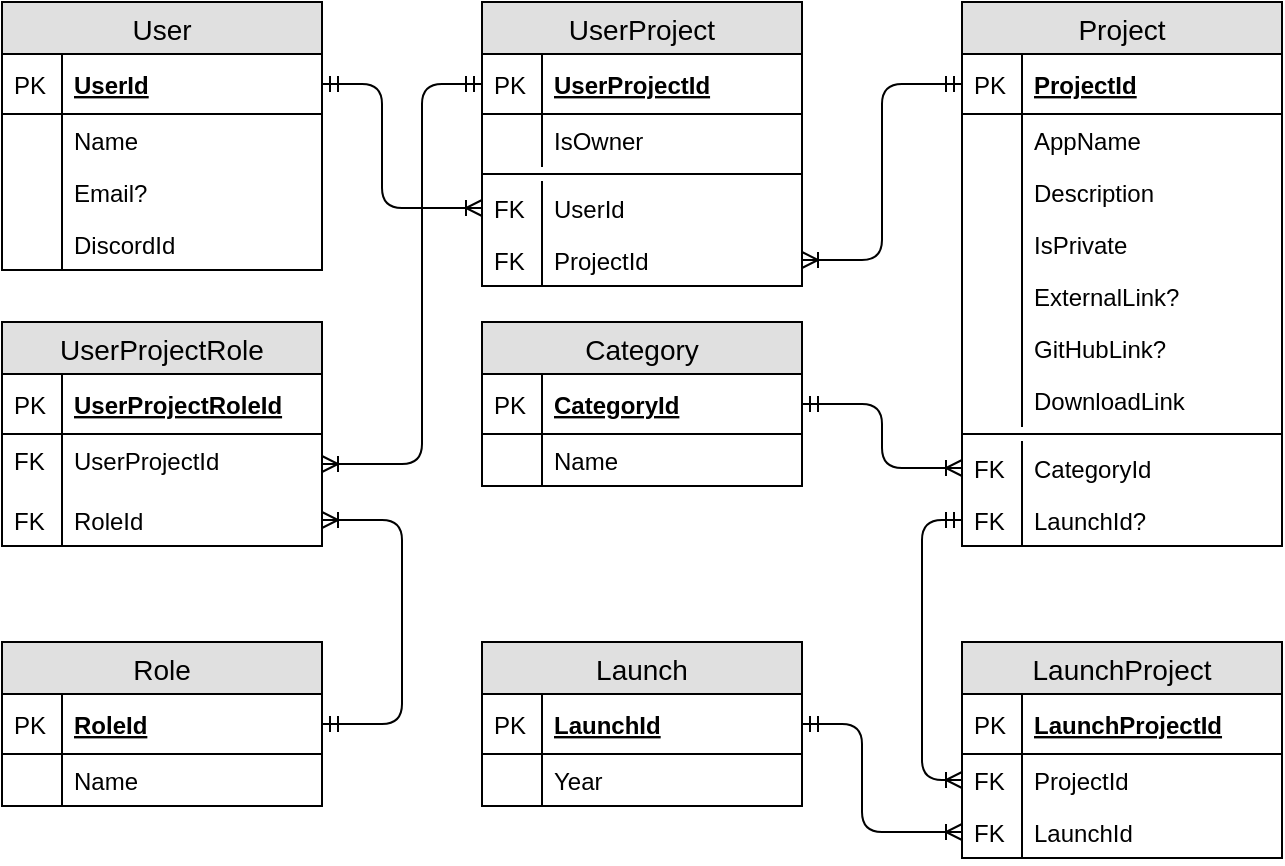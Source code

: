 <mxfile version="13.3.0" type="device"><diagram id="S75L87sROgywsJWuXNRx" name="Page-1"><mxGraphModel dx="776" dy="790" grid="1" gridSize="10" guides="1" tooltips="1" connect="1" arrows="1" fold="1" page="1" pageScale="1" pageWidth="850" pageHeight="1100" math="0" shadow="0"><root><mxCell id="0"/><mxCell id="1" parent="0"/><mxCell id="MVd8Eb10jxke9GbKIOrX-11" value="UserProject" style="swimlane;fontStyle=0;childLayout=stackLayout;horizontal=1;startSize=26;fillColor=#e0e0e0;horizontalStack=0;resizeParent=1;resizeParentMax=0;resizeLast=0;collapsible=1;marginBottom=0;swimlaneFillColor=#ffffff;align=center;fontSize=14;" parent="1" vertex="1"><mxGeometry x="280" y="40" width="160" height="142" as="geometry"/></mxCell><mxCell id="MVd8Eb10jxke9GbKIOrX-12" value="UserProjectId" style="shape=partialRectangle;top=0;left=0;right=0;bottom=1;align=left;verticalAlign=middle;fillColor=none;spacingLeft=34;spacingRight=4;overflow=hidden;rotatable=0;points=[[0,0.5],[1,0.5]];portConstraint=eastwest;dropTarget=0;fontStyle=5;fontSize=12;" parent="MVd8Eb10jxke9GbKIOrX-11" vertex="1"><mxGeometry y="26" width="160" height="30" as="geometry"/></mxCell><mxCell id="MVd8Eb10jxke9GbKIOrX-13" value="PK" style="shape=partialRectangle;top=0;left=0;bottom=0;fillColor=none;align=left;verticalAlign=middle;spacingLeft=4;spacingRight=4;overflow=hidden;rotatable=0;points=[];portConstraint=eastwest;part=1;fontSize=12;" parent="MVd8Eb10jxke9GbKIOrX-12" vertex="1" connectable="0"><mxGeometry width="30" height="30" as="geometry"/></mxCell><mxCell id="fgWMTjdR1hzlcOGZ7mAG-28" value="IsOwner" style="shape=partialRectangle;top=0;left=0;right=0;bottom=0;align=left;verticalAlign=top;fillColor=none;spacingLeft=34;spacingRight=4;overflow=hidden;rotatable=0;points=[[0,0.5],[1,0.5]];portConstraint=eastwest;dropTarget=0;fontSize=12;" vertex="1" parent="MVd8Eb10jxke9GbKIOrX-11"><mxGeometry y="56" width="160" height="26" as="geometry"/></mxCell><mxCell id="fgWMTjdR1hzlcOGZ7mAG-29" value="" style="shape=partialRectangle;top=0;left=0;bottom=0;fillColor=none;align=left;verticalAlign=top;spacingLeft=4;spacingRight=4;overflow=hidden;rotatable=0;points=[];portConstraint=eastwest;part=1;fontSize=12;" vertex="1" connectable="0" parent="fgWMTjdR1hzlcOGZ7mAG-28"><mxGeometry width="30" height="26" as="geometry"/></mxCell><mxCell id="fgWMTjdR1hzlcOGZ7mAG-30" value="" style="line;strokeWidth=1;fillColor=none;align=left;verticalAlign=middle;spacingTop=-1;spacingLeft=3;spacingRight=3;rotatable=0;labelPosition=right;points=[];portConstraint=eastwest;fontSize=12;" vertex="1" parent="MVd8Eb10jxke9GbKIOrX-11"><mxGeometry y="82" width="160" height="8" as="geometry"/></mxCell><mxCell id="MVd8Eb10jxke9GbKIOrX-34" value="UserId" style="shape=partialRectangle;top=0;left=0;right=0;bottom=0;align=left;verticalAlign=top;fillColor=none;spacingLeft=34;spacingRight=4;overflow=hidden;rotatable=0;points=[[0,0.5],[1,0.5]];portConstraint=eastwest;dropTarget=0;fontSize=12;" parent="MVd8Eb10jxke9GbKIOrX-11" vertex="1"><mxGeometry y="90" width="160" height="26" as="geometry"/></mxCell><mxCell id="MVd8Eb10jxke9GbKIOrX-35" value="FK" style="shape=partialRectangle;top=0;left=0;bottom=0;fillColor=none;align=left;verticalAlign=top;spacingLeft=4;spacingRight=4;overflow=hidden;rotatable=0;points=[];portConstraint=eastwest;part=1;fontSize=12;" parent="MVd8Eb10jxke9GbKIOrX-34" vertex="1" connectable="0"><mxGeometry width="30" height="26" as="geometry"/></mxCell><mxCell id="WhRru6tkgbsMi-d63NNT-16" value="ProjectId" style="shape=partialRectangle;top=0;left=0;right=0;bottom=0;align=left;verticalAlign=top;fillColor=none;spacingLeft=34;spacingRight=4;overflow=hidden;rotatable=0;points=[[0,0.5],[1,0.5]];portConstraint=eastwest;dropTarget=0;fontSize=12;" parent="MVd8Eb10jxke9GbKIOrX-11" vertex="1"><mxGeometry y="116" width="160" height="26" as="geometry"/></mxCell><mxCell id="WhRru6tkgbsMi-d63NNT-17" value="FK" style="shape=partialRectangle;top=0;left=0;bottom=0;fillColor=none;align=left;verticalAlign=top;spacingLeft=4;spacingRight=4;overflow=hidden;rotatable=0;points=[];portConstraint=eastwest;part=1;fontSize=12;" parent="WhRru6tkgbsMi-d63NNT-16" vertex="1" connectable="0"><mxGeometry width="30" height="26" as="geometry"/></mxCell><mxCell id="MVd8Eb10jxke9GbKIOrX-25" value="User" style="swimlane;fontStyle=0;childLayout=stackLayout;horizontal=1;startSize=26;fillColor=#e0e0e0;horizontalStack=0;resizeParent=1;resizeParentMax=0;resizeLast=0;collapsible=1;marginBottom=0;swimlaneFillColor=#ffffff;align=center;fontSize=14;" parent="1" vertex="1"><mxGeometry x="40" y="40" width="160" height="134" as="geometry"/></mxCell><mxCell id="MVd8Eb10jxke9GbKIOrX-26" value="UserId" style="shape=partialRectangle;top=0;left=0;right=0;bottom=1;align=left;verticalAlign=middle;fillColor=none;spacingLeft=34;spacingRight=4;overflow=hidden;rotatable=0;points=[[0,0.5],[1,0.5]];portConstraint=eastwest;dropTarget=0;fontStyle=5;fontSize=12;" parent="MVd8Eb10jxke9GbKIOrX-25" vertex="1"><mxGeometry y="26" width="160" height="30" as="geometry"/></mxCell><mxCell id="MVd8Eb10jxke9GbKIOrX-27" value="PK" style="shape=partialRectangle;top=0;left=0;bottom=0;fillColor=none;align=left;verticalAlign=middle;spacingLeft=4;spacingRight=4;overflow=hidden;rotatable=0;points=[];portConstraint=eastwest;part=1;fontSize=12;" parent="MVd8Eb10jxke9GbKIOrX-26" vertex="1" connectable="0"><mxGeometry width="30" height="30" as="geometry"/></mxCell><mxCell id="MVd8Eb10jxke9GbKIOrX-28" value="Name" style="shape=partialRectangle;top=0;left=0;right=0;bottom=0;align=left;verticalAlign=top;fillColor=none;spacingLeft=34;spacingRight=4;overflow=hidden;rotatable=0;points=[[0,0.5],[1,0.5]];portConstraint=eastwest;dropTarget=0;fontSize=12;" parent="MVd8Eb10jxke9GbKIOrX-25" vertex="1"><mxGeometry y="56" width="160" height="26" as="geometry"/></mxCell><mxCell id="MVd8Eb10jxke9GbKIOrX-29" value="" style="shape=partialRectangle;top=0;left=0;bottom=0;fillColor=none;align=left;verticalAlign=top;spacingLeft=4;spacingRight=4;overflow=hidden;rotatable=0;points=[];portConstraint=eastwest;part=1;fontSize=12;" parent="MVd8Eb10jxke9GbKIOrX-28" vertex="1" connectable="0"><mxGeometry width="30" height="26" as="geometry"/></mxCell><mxCell id="MVd8Eb10jxke9GbKIOrX-65" value="Email?" style="shape=partialRectangle;top=0;left=0;right=0;bottom=0;align=left;verticalAlign=top;fillColor=none;spacingLeft=34;spacingRight=4;overflow=hidden;rotatable=0;points=[[0,0.5],[1,0.5]];portConstraint=eastwest;dropTarget=0;fontSize=12;" parent="MVd8Eb10jxke9GbKIOrX-25" vertex="1"><mxGeometry y="82" width="160" height="26" as="geometry"/></mxCell><mxCell id="MVd8Eb10jxke9GbKIOrX-66" value="" style="shape=partialRectangle;top=0;left=0;bottom=0;fillColor=none;align=left;verticalAlign=top;spacingLeft=4;spacingRight=4;overflow=hidden;rotatable=0;points=[];portConstraint=eastwest;part=1;fontSize=12;" parent="MVd8Eb10jxke9GbKIOrX-65" vertex="1" connectable="0"><mxGeometry width="30" height="26" as="geometry"/></mxCell><mxCell id="MVd8Eb10jxke9GbKIOrX-67" value="DiscordId" style="shape=partialRectangle;top=0;left=0;right=0;bottom=0;align=left;verticalAlign=top;fillColor=none;spacingLeft=34;spacingRight=4;overflow=hidden;rotatable=0;points=[[0,0.5],[1,0.5]];portConstraint=eastwest;dropTarget=0;fontSize=12;" parent="MVd8Eb10jxke9GbKIOrX-25" vertex="1"><mxGeometry y="108" width="160" height="26" as="geometry"/></mxCell><mxCell id="MVd8Eb10jxke9GbKIOrX-68" value="" style="shape=partialRectangle;top=0;left=0;bottom=0;fillColor=none;align=left;verticalAlign=top;spacingLeft=4;spacingRight=4;overflow=hidden;rotatable=0;points=[];portConstraint=eastwest;part=1;fontSize=12;" parent="MVd8Eb10jxke9GbKIOrX-67" vertex="1" connectable="0"><mxGeometry width="30" height="26" as="geometry"/></mxCell><mxCell id="MVd8Eb10jxke9GbKIOrX-38" value="Project" style="swimlane;fontStyle=0;childLayout=stackLayout;horizontal=1;startSize=26;fillColor=#e0e0e0;horizontalStack=0;resizeParent=1;resizeParentMax=0;resizeLast=0;collapsible=1;marginBottom=0;swimlaneFillColor=#ffffff;align=center;fontSize=14;" parent="1" vertex="1"><mxGeometry x="520" y="40" width="160" height="272" as="geometry"/></mxCell><mxCell id="MVd8Eb10jxke9GbKIOrX-39" value="ProjectId" style="shape=partialRectangle;top=0;left=0;right=0;bottom=1;align=left;verticalAlign=middle;fillColor=none;spacingLeft=34;spacingRight=4;overflow=hidden;rotatable=0;points=[[0,0.5],[1,0.5]];portConstraint=eastwest;dropTarget=0;fontStyle=5;fontSize=12;" parent="MVd8Eb10jxke9GbKIOrX-38" vertex="1"><mxGeometry y="26" width="160" height="30" as="geometry"/></mxCell><mxCell id="MVd8Eb10jxke9GbKIOrX-40" value="PK" style="shape=partialRectangle;top=0;left=0;bottom=0;fillColor=none;align=left;verticalAlign=middle;spacingLeft=4;spacingRight=4;overflow=hidden;rotatable=0;points=[];portConstraint=eastwest;part=1;fontSize=12;" parent="MVd8Eb10jxke9GbKIOrX-39" vertex="1" connectable="0"><mxGeometry width="30" height="30" as="geometry"/></mxCell><mxCell id="MVd8Eb10jxke9GbKIOrX-41" value="AppName" style="shape=partialRectangle;top=0;left=0;right=0;bottom=0;align=left;verticalAlign=top;fillColor=none;spacingLeft=34;spacingRight=4;overflow=hidden;rotatable=0;points=[[0,0.5],[1,0.5]];portConstraint=eastwest;dropTarget=0;fontSize=12;" parent="MVd8Eb10jxke9GbKIOrX-38" vertex="1"><mxGeometry y="56" width="160" height="26" as="geometry"/></mxCell><mxCell id="MVd8Eb10jxke9GbKIOrX-42" value="" style="shape=partialRectangle;top=0;left=0;bottom=0;fillColor=none;align=left;verticalAlign=top;spacingLeft=4;spacingRight=4;overflow=hidden;rotatable=0;points=[];portConstraint=eastwest;part=1;fontSize=12;" parent="MVd8Eb10jxke9GbKIOrX-41" vertex="1" connectable="0"><mxGeometry width="30" height="26" as="geometry"/></mxCell><mxCell id="MVd8Eb10jxke9GbKIOrX-71" value="Description" style="shape=partialRectangle;top=0;left=0;right=0;bottom=0;align=left;verticalAlign=top;fillColor=none;spacingLeft=34;spacingRight=4;overflow=hidden;rotatable=0;points=[[0,0.5],[1,0.5]];portConstraint=eastwest;dropTarget=0;fontSize=12;" parent="MVd8Eb10jxke9GbKIOrX-38" vertex="1"><mxGeometry y="82" width="160" height="26" as="geometry"/></mxCell><mxCell id="MVd8Eb10jxke9GbKIOrX-72" value="" style="shape=partialRectangle;top=0;left=0;bottom=0;fillColor=none;align=left;verticalAlign=top;spacingLeft=4;spacingRight=4;overflow=hidden;rotatable=0;points=[];portConstraint=eastwest;part=1;fontSize=12;" parent="MVd8Eb10jxke9GbKIOrX-71" vertex="1" connectable="0"><mxGeometry width="30" height="26" as="geometry"/></mxCell><mxCell id="MVd8Eb10jxke9GbKIOrX-73" value="IsPrivate" style="shape=partialRectangle;top=0;left=0;right=0;bottom=0;align=left;verticalAlign=top;fillColor=none;spacingLeft=34;spacingRight=4;overflow=hidden;rotatable=0;points=[[0,0.5],[1,0.5]];portConstraint=eastwest;dropTarget=0;fontSize=12;" parent="MVd8Eb10jxke9GbKIOrX-38" vertex="1"><mxGeometry y="108" width="160" height="26" as="geometry"/></mxCell><mxCell id="MVd8Eb10jxke9GbKIOrX-74" value="" style="shape=partialRectangle;top=0;left=0;bottom=0;fillColor=none;align=left;verticalAlign=top;spacingLeft=4;spacingRight=4;overflow=hidden;rotatable=0;points=[];portConstraint=eastwest;part=1;fontSize=12;" parent="MVd8Eb10jxke9GbKIOrX-73" vertex="1" connectable="0"><mxGeometry width="30" height="26" as="geometry"/></mxCell><mxCell id="WhRru6tkgbsMi-d63NNT-3" value="ExternalLink?" style="shape=partialRectangle;top=0;left=0;right=0;bottom=0;align=left;verticalAlign=top;fillColor=none;spacingLeft=34;spacingRight=4;overflow=hidden;rotatable=0;points=[[0,0.5],[1,0.5]];portConstraint=eastwest;dropTarget=0;fontSize=12;" parent="MVd8Eb10jxke9GbKIOrX-38" vertex="1"><mxGeometry y="134" width="160" height="26" as="geometry"/></mxCell><mxCell id="WhRru6tkgbsMi-d63NNT-4" value="" style="shape=partialRectangle;top=0;left=0;bottom=0;fillColor=none;align=left;verticalAlign=top;spacingLeft=4;spacingRight=4;overflow=hidden;rotatable=0;points=[];portConstraint=eastwest;part=1;fontSize=12;" parent="WhRru6tkgbsMi-d63NNT-3" vertex="1" connectable="0"><mxGeometry width="30" height="26" as="geometry"/></mxCell><mxCell id="WhRru6tkgbsMi-d63NNT-5" value="GitHubLink?" style="shape=partialRectangle;top=0;left=0;right=0;bottom=0;align=left;verticalAlign=top;fillColor=none;spacingLeft=34;spacingRight=4;overflow=hidden;rotatable=0;points=[[0,0.5],[1,0.5]];portConstraint=eastwest;dropTarget=0;fontSize=12;" parent="MVd8Eb10jxke9GbKIOrX-38" vertex="1"><mxGeometry y="160" width="160" height="26" as="geometry"/></mxCell><mxCell id="WhRru6tkgbsMi-d63NNT-6" value="" style="shape=partialRectangle;top=0;left=0;bottom=0;fillColor=none;align=left;verticalAlign=top;spacingLeft=4;spacingRight=4;overflow=hidden;rotatable=0;points=[];portConstraint=eastwest;part=1;fontSize=12;" parent="WhRru6tkgbsMi-d63NNT-5" vertex="1" connectable="0"><mxGeometry width="30" height="26" as="geometry"/></mxCell><mxCell id="WhRru6tkgbsMi-d63NNT-1" value="DownloadLink" style="shape=partialRectangle;top=0;left=0;right=0;bottom=0;align=left;verticalAlign=top;fillColor=none;spacingLeft=34;spacingRight=4;overflow=hidden;rotatable=0;points=[[0,0.5],[1,0.5]];portConstraint=eastwest;dropTarget=0;fontSize=12;" parent="MVd8Eb10jxke9GbKIOrX-38" vertex="1"><mxGeometry y="186" width="160" height="26" as="geometry"/></mxCell><mxCell id="WhRru6tkgbsMi-d63NNT-2" value="" style="shape=partialRectangle;top=0;left=0;bottom=0;fillColor=none;align=left;verticalAlign=top;spacingLeft=4;spacingRight=4;overflow=hidden;rotatable=0;points=[];portConstraint=eastwest;part=1;fontSize=12;" parent="WhRru6tkgbsMi-d63NNT-1" vertex="1" connectable="0"><mxGeometry width="30" height="26" as="geometry"/></mxCell><mxCell id="WhRru6tkgbsMi-d63NNT-10" value="" style="line;strokeWidth=1;fillColor=none;align=left;verticalAlign=middle;spacingTop=-1;spacingLeft=3;spacingRight=3;rotatable=0;labelPosition=right;points=[];portConstraint=eastwest;fontSize=12;" parent="MVd8Eb10jxke9GbKIOrX-38" vertex="1"><mxGeometry y="212" width="160" height="8" as="geometry"/></mxCell><mxCell id="bCZVm1opUABQ4DJQWTrB-1" value="CategoryId" style="shape=partialRectangle;top=0;left=0;right=0;bottom=0;align=left;verticalAlign=top;fillColor=none;spacingLeft=34;spacingRight=4;overflow=hidden;rotatable=0;points=[[0,0.5],[1,0.5]];portConstraint=eastwest;dropTarget=0;fontSize=12;" parent="MVd8Eb10jxke9GbKIOrX-38" vertex="1"><mxGeometry y="220" width="160" height="26" as="geometry"/></mxCell><mxCell id="bCZVm1opUABQ4DJQWTrB-2" value="FK" style="shape=partialRectangle;top=0;left=0;bottom=0;fillColor=none;align=left;verticalAlign=top;spacingLeft=4;spacingRight=4;overflow=hidden;rotatable=0;points=[];portConstraint=eastwest;part=1;fontSize=12;" parent="bCZVm1opUABQ4DJQWTrB-1" vertex="1" connectable="0"><mxGeometry width="30" height="26" as="geometry"/></mxCell><mxCell id="WhRru6tkgbsMi-d63NNT-7" value="LaunchId?" style="shape=partialRectangle;top=0;left=0;right=0;bottom=0;align=left;verticalAlign=top;fillColor=none;spacingLeft=34;spacingRight=4;overflow=hidden;rotatable=0;points=[[0,0.5],[1,0.5]];portConstraint=eastwest;dropTarget=0;fontSize=12;" parent="MVd8Eb10jxke9GbKIOrX-38" vertex="1"><mxGeometry y="246" width="160" height="26" as="geometry"/></mxCell><mxCell id="WhRru6tkgbsMi-d63NNT-8" value="FK" style="shape=partialRectangle;top=0;left=0;bottom=0;fillColor=none;align=left;verticalAlign=top;spacingLeft=4;spacingRight=4;overflow=hidden;rotatable=0;points=[];portConstraint=eastwest;part=1;fontSize=12;" parent="WhRru6tkgbsMi-d63NNT-7" vertex="1" connectable="0"><mxGeometry width="30" height="26" as="geometry"/></mxCell><mxCell id="MVd8Eb10jxke9GbKIOrX-56" value="" style="edgeStyle=orthogonalEdgeStyle;fontSize=12;html=1;endArrow=ERoneToMany;startArrow=ERmandOne;exitX=1;exitY=0.5;exitDx=0;exitDy=0;entryX=0;entryY=0.5;entryDx=0;entryDy=0;" parent="1" source="WhRru6tkgbsMi-d63NNT-12" target="fgWMTjdR1hzlcOGZ7mAG-9" edge="1"><mxGeometry width="100" height="100" relative="1" as="geometry"><mxPoint x="680" y="459" as="sourcePoint"/><mxPoint x="510" y="460" as="targetPoint"/><Array as="points"><mxPoint x="470" y="401"/><mxPoint x="470" y="455"/></Array></mxGeometry></mxCell><mxCell id="MVd8Eb10jxke9GbKIOrX-57" value="" style="edgeStyle=orthogonalEdgeStyle;fontSize=12;html=1;endArrow=ERoneToMany;startArrow=ERmandOne;exitX=1;exitY=0.5;exitDx=0;exitDy=0;entryX=0;entryY=0.5;entryDx=0;entryDy=0;" parent="1" source="MVd8Eb10jxke9GbKIOrX-26" target="MVd8Eb10jxke9GbKIOrX-34" edge="1"><mxGeometry width="100" height="100" relative="1" as="geometry"><mxPoint x="210" y="240" as="sourcePoint"/><mxPoint x="310" y="140" as="targetPoint"/><Array as="points"><mxPoint x="230" y="81"/><mxPoint x="230" y="143"/></Array></mxGeometry></mxCell><mxCell id="MVd8Eb10jxke9GbKIOrX-59" value="" style="fontSize=12;html=1;endArrow=ERoneToMany;startArrow=ERmandOne;anchorPointDirection=1;bendable=1;edgeStyle=orthogonalEdgeStyle;exitX=0;exitY=0.5;exitDx=0;exitDy=0;entryX=1;entryY=0.5;entryDx=0;entryDy=0;" parent="1" source="MVd8Eb10jxke9GbKIOrX-39" edge="1" target="WhRru6tkgbsMi-d63NNT-16"><mxGeometry width="100" height="100" relative="1" as="geometry"><mxPoint x="490" y="40" as="sourcePoint"/><mxPoint x="440" y="140" as="targetPoint"/><Array as="points"><mxPoint x="480" y="81"/><mxPoint x="480" y="169"/></Array></mxGeometry></mxCell><mxCell id="WhRru6tkgbsMi-d63NNT-18" value="" style="fontSize=12;html=1;endArrow=ERoneToMany;startArrow=ERmandOne;anchorPointDirection=1;bendable=1;edgeStyle=orthogonalEdgeStyle;exitX=1;exitY=0.5;exitDx=0;exitDy=0;entryX=1;entryY=0.5;entryDx=0;entryDy=0;" parent="1" source="MVd8Eb10jxke9GbKIOrX-48" target="fgWMTjdR1hzlcOGZ7mAG-21" edge="1"><mxGeometry width="100" height="100" relative="1" as="geometry"><mxPoint x="530" y="91" as="sourcePoint"/><mxPoint x="450" y="150" as="targetPoint"/><Array as="points"><mxPoint x="240" y="401"/><mxPoint x="240" y="299"/></Array></mxGeometry></mxCell><mxCell id="bCZVm1opUABQ4DJQWTrB-8" value="" style="edgeStyle=orthogonalEdgeStyle;fontSize=12;html=1;endArrow=ERoneToMany;startArrow=ERmandOne;entryX=0;entryY=0.5;entryDx=0;entryDy=0;exitX=1;exitY=0.5;exitDx=0;exitDy=0;" parent="1" source="bCZVm1opUABQ4DJQWTrB-4" target="bCZVm1opUABQ4DJQWTrB-1" edge="1"><mxGeometry width="100" height="100" relative="1" as="geometry"><mxPoint x="690" y="411" as="sourcePoint"/><mxPoint x="690" y="335" as="targetPoint"/><Array as="points"><mxPoint x="480" y="241"/><mxPoint x="480" y="273"/></Array></mxGeometry></mxCell><mxCell id="fgWMTjdR1hzlcOGZ7mAG-27" value="" style="fontSize=12;html=1;endArrow=ERoneToMany;startArrow=ERmandOne;anchorPointDirection=1;bendable=1;edgeStyle=orthogonalEdgeStyle;exitX=0;exitY=0.5;exitDx=0;exitDy=0;entryX=1;entryY=0.5;entryDx=0;entryDy=0;" edge="1" parent="1" source="MVd8Eb10jxke9GbKIOrX-12" target="fgWMTjdR1hzlcOGZ7mAG-19"><mxGeometry width="100" height="100" relative="1" as="geometry"><mxPoint x="280" y="452" as="sourcePoint"/><mxPoint x="300" y="390" as="targetPoint"/><Array as="points"><mxPoint x="250" y="81"/><mxPoint x="250" y="271"/></Array></mxGeometry></mxCell><mxCell id="bCZVm1opUABQ4DJQWTrB-3" value="Category" style="swimlane;fontStyle=0;childLayout=stackLayout;horizontal=1;startSize=26;fillColor=#e0e0e0;horizontalStack=0;resizeParent=1;resizeParentMax=0;resizeLast=0;collapsible=1;marginBottom=0;swimlaneFillColor=#ffffff;align=center;fontSize=14;" parent="1" vertex="1"><mxGeometry x="280" y="200" width="160" height="82" as="geometry"/></mxCell><mxCell id="bCZVm1opUABQ4DJQWTrB-4" value="CategoryId" style="shape=partialRectangle;top=0;left=0;right=0;bottom=1;align=left;verticalAlign=middle;fillColor=none;spacingLeft=34;spacingRight=4;overflow=hidden;rotatable=0;points=[[0,0.5],[1,0.5]];portConstraint=eastwest;dropTarget=0;fontStyle=5;fontSize=12;" parent="bCZVm1opUABQ4DJQWTrB-3" vertex="1"><mxGeometry y="26" width="160" height="30" as="geometry"/></mxCell><mxCell id="bCZVm1opUABQ4DJQWTrB-5" value="PK" style="shape=partialRectangle;top=0;left=0;bottom=0;fillColor=none;align=left;verticalAlign=middle;spacingLeft=4;spacingRight=4;overflow=hidden;rotatable=0;points=[];portConstraint=eastwest;part=1;fontSize=12;" parent="bCZVm1opUABQ4DJQWTrB-4" vertex="1" connectable="0"><mxGeometry width="30" height="30" as="geometry"/></mxCell><mxCell id="bCZVm1opUABQ4DJQWTrB-6" value="Name" style="shape=partialRectangle;top=0;left=0;right=0;bottom=0;align=left;verticalAlign=top;fillColor=none;spacingLeft=34;spacingRight=4;overflow=hidden;rotatable=0;points=[[0,0.5],[1,0.5]];portConstraint=eastwest;dropTarget=0;fontSize=12;" parent="bCZVm1opUABQ4DJQWTrB-3" vertex="1"><mxGeometry y="56" width="160" height="26" as="geometry"/></mxCell><mxCell id="bCZVm1opUABQ4DJQWTrB-7" value="" style="shape=partialRectangle;top=0;left=0;bottom=0;fillColor=none;align=left;verticalAlign=top;spacingLeft=4;spacingRight=4;overflow=hidden;rotatable=0;points=[];portConstraint=eastwest;part=1;fontSize=12;" parent="bCZVm1opUABQ4DJQWTrB-6" vertex="1" connectable="0"><mxGeometry width="30" height="26" as="geometry"/></mxCell><mxCell id="fgWMTjdR1hzlcOGZ7mAG-13" value="UserProjectRole" style="swimlane;fontStyle=0;childLayout=stackLayout;horizontal=1;startSize=26;fillColor=#e0e0e0;horizontalStack=0;resizeParent=1;resizeParentMax=0;resizeLast=0;collapsible=1;marginBottom=0;swimlaneFillColor=#ffffff;align=center;fontSize=14;" vertex="1" parent="1"><mxGeometry x="40" y="200" width="160" height="112" as="geometry"/></mxCell><mxCell id="fgWMTjdR1hzlcOGZ7mAG-14" value="UserProjectRoleId" style="shape=partialRectangle;top=0;left=0;right=0;bottom=1;align=left;verticalAlign=middle;fillColor=none;spacingLeft=34;spacingRight=4;overflow=hidden;rotatable=0;points=[[0,0.5],[1,0.5]];portConstraint=eastwest;dropTarget=0;fontStyle=5;fontSize=12;" vertex="1" parent="fgWMTjdR1hzlcOGZ7mAG-13"><mxGeometry y="26" width="160" height="30" as="geometry"/></mxCell><mxCell id="fgWMTjdR1hzlcOGZ7mAG-15" value="PK" style="shape=partialRectangle;top=0;left=0;bottom=0;fillColor=none;align=left;verticalAlign=middle;spacingLeft=4;spacingRight=4;overflow=hidden;rotatable=0;points=[];portConstraint=eastwest;part=1;fontSize=12;" vertex="1" connectable="0" parent="fgWMTjdR1hzlcOGZ7mAG-14"><mxGeometry width="30" height="30" as="geometry"/></mxCell><mxCell id="fgWMTjdR1hzlcOGZ7mAG-19" value="UserProjectId" style="shape=partialRectangle;top=0;left=0;right=0;bottom=0;align=left;verticalAlign=top;fillColor=none;spacingLeft=34;spacingRight=4;overflow=hidden;rotatable=0;points=[[0,0.5],[1,0.5]];portConstraint=eastwest;dropTarget=0;fontSize=12;" vertex="1" parent="fgWMTjdR1hzlcOGZ7mAG-13"><mxGeometry y="56" width="160" height="30" as="geometry"/></mxCell><mxCell id="fgWMTjdR1hzlcOGZ7mAG-20" value="FK" style="shape=partialRectangle;top=0;left=0;bottom=0;fillColor=none;align=left;verticalAlign=top;spacingLeft=4;spacingRight=4;overflow=hidden;rotatable=0;points=[];portConstraint=eastwest;part=1;fontSize=12;" vertex="1" connectable="0" parent="fgWMTjdR1hzlcOGZ7mAG-19"><mxGeometry width="30" height="30.0" as="geometry"/></mxCell><mxCell id="fgWMTjdR1hzlcOGZ7mAG-21" value="RoleId" style="shape=partialRectangle;top=0;left=0;right=0;bottom=0;align=left;verticalAlign=top;fillColor=none;spacingLeft=34;spacingRight=4;overflow=hidden;rotatable=0;points=[[0,0.5],[1,0.5]];portConstraint=eastwest;dropTarget=0;fontSize=12;" vertex="1" parent="fgWMTjdR1hzlcOGZ7mAG-13"><mxGeometry y="86" width="160" height="26" as="geometry"/></mxCell><mxCell id="fgWMTjdR1hzlcOGZ7mAG-22" value="FK" style="shape=partialRectangle;top=0;left=0;bottom=0;fillColor=none;align=left;verticalAlign=top;spacingLeft=4;spacingRight=4;overflow=hidden;rotatable=0;points=[];portConstraint=eastwest;part=1;fontSize=12;" vertex="1" connectable="0" parent="fgWMTjdR1hzlcOGZ7mAG-21"><mxGeometry width="30" height="26" as="geometry"/></mxCell><mxCell id="MVd8Eb10jxke9GbKIOrX-47" value="Role" style="swimlane;fontStyle=0;childLayout=stackLayout;horizontal=1;startSize=26;fillColor=#e0e0e0;horizontalStack=0;resizeParent=1;resizeParentMax=0;resizeLast=0;collapsible=1;marginBottom=0;swimlaneFillColor=#ffffff;align=center;fontSize=14;" parent="1" vertex="1"><mxGeometry x="40" y="360" width="160" height="82" as="geometry"/></mxCell><mxCell id="MVd8Eb10jxke9GbKIOrX-48" value="RoleId" style="shape=partialRectangle;top=0;left=0;right=0;bottom=1;align=left;verticalAlign=middle;fillColor=none;spacingLeft=34;spacingRight=4;overflow=hidden;rotatable=0;points=[[0,0.5],[1,0.5]];portConstraint=eastwest;dropTarget=0;fontStyle=5;fontSize=12;" parent="MVd8Eb10jxke9GbKIOrX-47" vertex="1"><mxGeometry y="26" width="160" height="30" as="geometry"/></mxCell><mxCell id="MVd8Eb10jxke9GbKIOrX-49" value="PK" style="shape=partialRectangle;top=0;left=0;bottom=0;fillColor=none;align=left;verticalAlign=middle;spacingLeft=4;spacingRight=4;overflow=hidden;rotatable=0;points=[];portConstraint=eastwest;part=1;fontSize=12;" parent="MVd8Eb10jxke9GbKIOrX-48" vertex="1" connectable="0"><mxGeometry width="30" height="30" as="geometry"/></mxCell><mxCell id="MVd8Eb10jxke9GbKIOrX-50" value="Name" style="shape=partialRectangle;top=0;left=0;right=0;bottom=0;align=left;verticalAlign=top;fillColor=none;spacingLeft=34;spacingRight=4;overflow=hidden;rotatable=0;points=[[0,0.5],[1,0.5]];portConstraint=eastwest;dropTarget=0;fontSize=12;" parent="MVd8Eb10jxke9GbKIOrX-47" vertex="1"><mxGeometry y="56" width="160" height="26" as="geometry"/></mxCell><mxCell id="MVd8Eb10jxke9GbKIOrX-51" value="" style="shape=partialRectangle;top=0;left=0;bottom=0;fillColor=none;align=left;verticalAlign=top;spacingLeft=4;spacingRight=4;overflow=hidden;rotatable=0;points=[];portConstraint=eastwest;part=1;fontSize=12;" parent="MVd8Eb10jxke9GbKIOrX-50" vertex="1" connectable="0"><mxGeometry width="30" height="26" as="geometry"/></mxCell><mxCell id="WhRru6tkgbsMi-d63NNT-11" value="Launch" style="swimlane;fontStyle=0;childLayout=stackLayout;horizontal=1;startSize=26;fillColor=#e0e0e0;horizontalStack=0;resizeParent=1;resizeParentMax=0;resizeLast=0;collapsible=1;marginBottom=0;swimlaneFillColor=#ffffff;align=center;fontSize=14;" parent="1" vertex="1"><mxGeometry x="280" y="360" width="160" height="82" as="geometry"/></mxCell><mxCell id="WhRru6tkgbsMi-d63NNT-12" value="LaunchId" style="shape=partialRectangle;top=0;left=0;right=0;bottom=1;align=left;verticalAlign=middle;fillColor=none;spacingLeft=34;spacingRight=4;overflow=hidden;rotatable=0;points=[[0,0.5],[1,0.5]];portConstraint=eastwest;dropTarget=0;fontStyle=5;fontSize=12;" parent="WhRru6tkgbsMi-d63NNT-11" vertex="1"><mxGeometry y="26" width="160" height="30" as="geometry"/></mxCell><mxCell id="WhRru6tkgbsMi-d63NNT-13" value="PK" style="shape=partialRectangle;top=0;left=0;bottom=0;fillColor=none;align=left;verticalAlign=middle;spacingLeft=4;spacingRight=4;overflow=hidden;rotatable=0;points=[];portConstraint=eastwest;part=1;fontSize=12;" parent="WhRru6tkgbsMi-d63NNT-12" vertex="1" connectable="0"><mxGeometry width="30" height="30" as="geometry"/></mxCell><mxCell id="WhRru6tkgbsMi-d63NNT-14" value="Year" style="shape=partialRectangle;top=0;left=0;right=0;bottom=0;align=left;verticalAlign=top;fillColor=none;spacingLeft=34;spacingRight=4;overflow=hidden;rotatable=0;points=[[0,0.5],[1,0.5]];portConstraint=eastwest;dropTarget=0;fontSize=12;" parent="WhRru6tkgbsMi-d63NNT-11" vertex="1"><mxGeometry y="56" width="160" height="26" as="geometry"/></mxCell><mxCell id="WhRru6tkgbsMi-d63NNT-15" value="" style="shape=partialRectangle;top=0;left=0;bottom=0;fillColor=none;align=left;verticalAlign=top;spacingLeft=4;spacingRight=4;overflow=hidden;rotatable=0;points=[];portConstraint=eastwest;part=1;fontSize=12;" parent="WhRru6tkgbsMi-d63NNT-14" vertex="1" connectable="0"><mxGeometry width="30" height="26" as="geometry"/></mxCell><mxCell id="fgWMTjdR1hzlcOGZ7mAG-1" value="LaunchProject" style="swimlane;fontStyle=0;childLayout=stackLayout;horizontal=1;startSize=26;fillColor=#e0e0e0;horizontalStack=0;resizeParent=1;resizeParentMax=0;resizeLast=0;collapsible=1;marginBottom=0;swimlaneFillColor=#ffffff;align=center;fontSize=14;" vertex="1" parent="1"><mxGeometry x="520" y="360" width="160" height="108" as="geometry"/></mxCell><mxCell id="fgWMTjdR1hzlcOGZ7mAG-2" value="LaunchProjectId" style="shape=partialRectangle;top=0;left=0;right=0;bottom=1;align=left;verticalAlign=middle;fillColor=none;spacingLeft=34;spacingRight=4;overflow=hidden;rotatable=0;points=[[0,0.5],[1,0.5]];portConstraint=eastwest;dropTarget=0;fontStyle=5;fontSize=12;" vertex="1" parent="fgWMTjdR1hzlcOGZ7mAG-1"><mxGeometry y="26" width="160" height="30" as="geometry"/></mxCell><mxCell id="fgWMTjdR1hzlcOGZ7mAG-3" value="PK" style="shape=partialRectangle;top=0;left=0;bottom=0;fillColor=none;align=left;verticalAlign=middle;spacingLeft=4;spacingRight=4;overflow=hidden;rotatable=0;points=[];portConstraint=eastwest;part=1;fontSize=12;" vertex="1" connectable="0" parent="fgWMTjdR1hzlcOGZ7mAG-2"><mxGeometry width="30" height="30" as="geometry"/></mxCell><mxCell id="fgWMTjdR1hzlcOGZ7mAG-7" value="ProjectId" style="shape=partialRectangle;top=0;left=0;right=0;bottom=0;align=left;verticalAlign=top;fillColor=none;spacingLeft=34;spacingRight=4;overflow=hidden;rotatable=0;points=[[0,0.5],[1,0.5]];portConstraint=eastwest;dropTarget=0;fontSize=12;" vertex="1" parent="fgWMTjdR1hzlcOGZ7mAG-1"><mxGeometry y="56" width="160" height="26" as="geometry"/></mxCell><mxCell id="fgWMTjdR1hzlcOGZ7mAG-8" value="FK" style="shape=partialRectangle;top=0;left=0;bottom=0;fillColor=none;align=left;verticalAlign=top;spacingLeft=4;spacingRight=4;overflow=hidden;rotatable=0;points=[];portConstraint=eastwest;part=1;fontSize=12;" vertex="1" connectable="0" parent="fgWMTjdR1hzlcOGZ7mAG-7"><mxGeometry width="30" height="26" as="geometry"/></mxCell><mxCell id="fgWMTjdR1hzlcOGZ7mAG-9" value="LaunchId" style="shape=partialRectangle;top=0;left=0;right=0;bottom=0;align=left;verticalAlign=top;fillColor=none;spacingLeft=34;spacingRight=4;overflow=hidden;rotatable=0;points=[[0,0.5],[1,0.5]];portConstraint=eastwest;dropTarget=0;fontSize=12;" vertex="1" parent="fgWMTjdR1hzlcOGZ7mAG-1"><mxGeometry y="82" width="160" height="26" as="geometry"/></mxCell><mxCell id="fgWMTjdR1hzlcOGZ7mAG-10" value="FK" style="shape=partialRectangle;top=0;left=0;bottom=0;fillColor=none;align=left;verticalAlign=top;spacingLeft=4;spacingRight=4;overflow=hidden;rotatable=0;points=[];portConstraint=eastwest;part=1;fontSize=12;" vertex="1" connectable="0" parent="fgWMTjdR1hzlcOGZ7mAG-9"><mxGeometry width="30" height="26" as="geometry"/></mxCell><mxCell id="fgWMTjdR1hzlcOGZ7mAG-32" value="" style="edgeStyle=orthogonalEdgeStyle;fontSize=12;html=1;endArrow=ERoneToMany;startArrow=ERmandOne;entryX=0;entryY=0.5;entryDx=0;entryDy=0;exitX=0;exitY=0.5;exitDx=0;exitDy=0;" edge="1" parent="1" source="WhRru6tkgbsMi-d63NNT-7" target="fgWMTjdR1hzlcOGZ7mAG-7"><mxGeometry width="100" height="100" relative="1" as="geometry"><mxPoint x="470" y="652" as="sourcePoint"/><mxPoint x="710" y="550" as="targetPoint"/><Array as="points"><mxPoint x="500" y="299"/><mxPoint x="500" y="429"/></Array></mxGeometry></mxCell></root></mxGraphModel></diagram></mxfile>